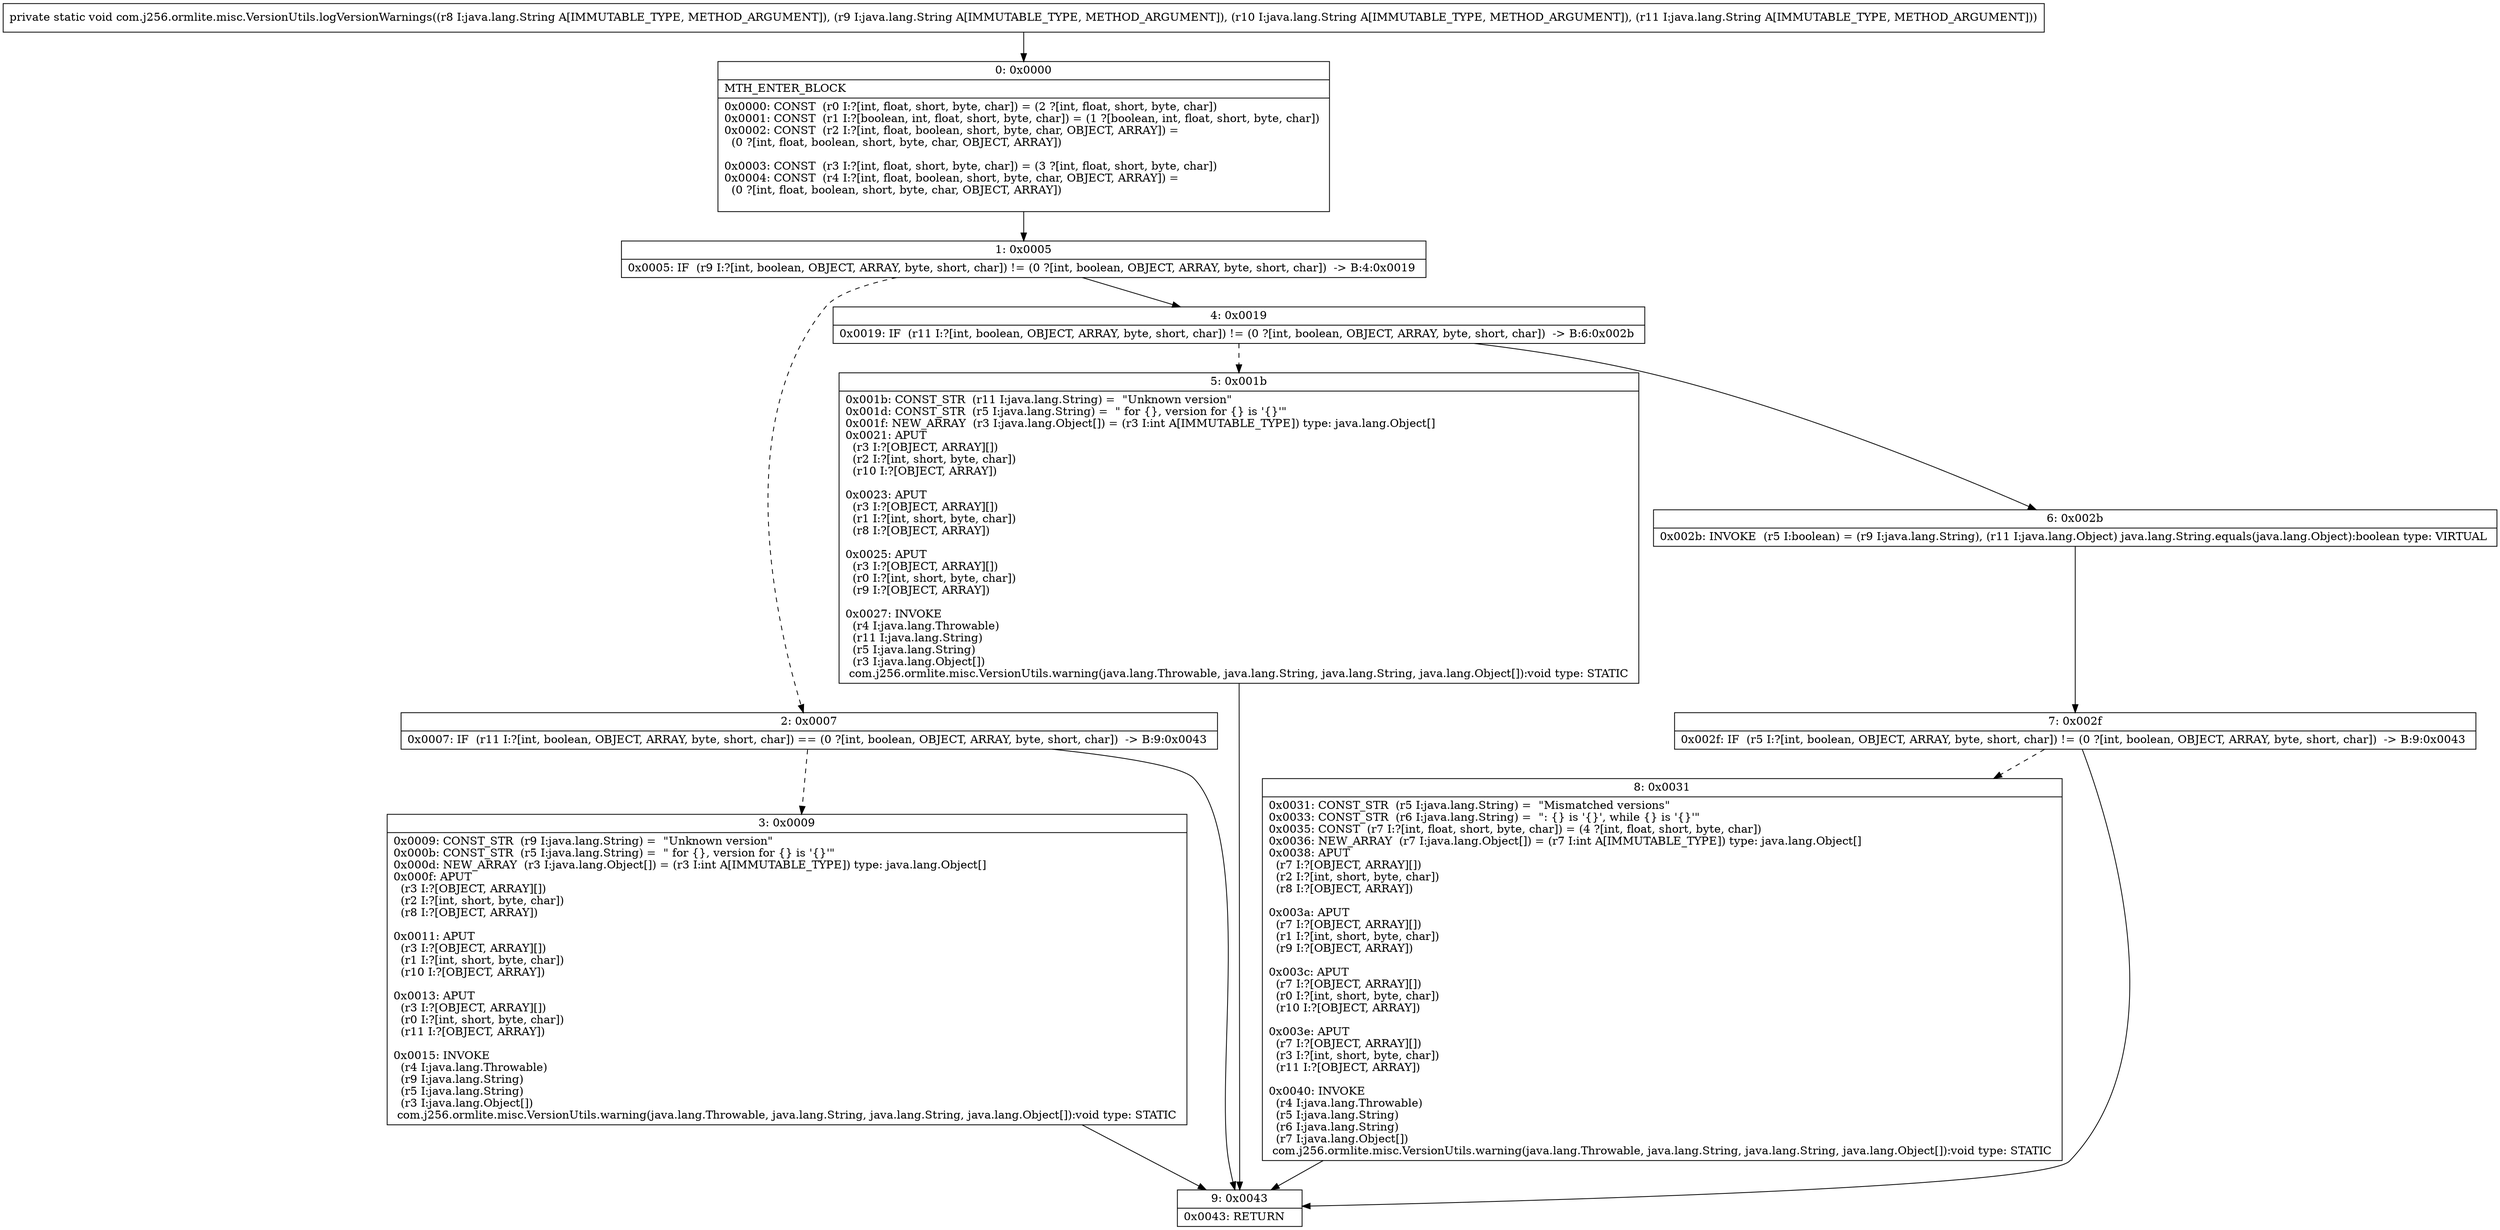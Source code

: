digraph "CFG forcom.j256.ormlite.misc.VersionUtils.logVersionWarnings(Ljava\/lang\/String;Ljava\/lang\/String;Ljava\/lang\/String;Ljava\/lang\/String;)V" {
Node_0 [shape=record,label="{0\:\ 0x0000|MTH_ENTER_BLOCK\l|0x0000: CONST  (r0 I:?[int, float, short, byte, char]) = (2 ?[int, float, short, byte, char]) \l0x0001: CONST  (r1 I:?[boolean, int, float, short, byte, char]) = (1 ?[boolean, int, float, short, byte, char]) \l0x0002: CONST  (r2 I:?[int, float, boolean, short, byte, char, OBJECT, ARRAY]) = \l  (0 ?[int, float, boolean, short, byte, char, OBJECT, ARRAY])\l \l0x0003: CONST  (r3 I:?[int, float, short, byte, char]) = (3 ?[int, float, short, byte, char]) \l0x0004: CONST  (r4 I:?[int, float, boolean, short, byte, char, OBJECT, ARRAY]) = \l  (0 ?[int, float, boolean, short, byte, char, OBJECT, ARRAY])\l \l}"];
Node_1 [shape=record,label="{1\:\ 0x0005|0x0005: IF  (r9 I:?[int, boolean, OBJECT, ARRAY, byte, short, char]) != (0 ?[int, boolean, OBJECT, ARRAY, byte, short, char])  \-\> B:4:0x0019 \l}"];
Node_2 [shape=record,label="{2\:\ 0x0007|0x0007: IF  (r11 I:?[int, boolean, OBJECT, ARRAY, byte, short, char]) == (0 ?[int, boolean, OBJECT, ARRAY, byte, short, char])  \-\> B:9:0x0043 \l}"];
Node_3 [shape=record,label="{3\:\ 0x0009|0x0009: CONST_STR  (r9 I:java.lang.String) =  \"Unknown version\" \l0x000b: CONST_STR  (r5 I:java.lang.String) =  \" for \{\}, version for \{\} is '\{\}'\" \l0x000d: NEW_ARRAY  (r3 I:java.lang.Object[]) = (r3 I:int A[IMMUTABLE_TYPE]) type: java.lang.Object[] \l0x000f: APUT  \l  (r3 I:?[OBJECT, ARRAY][])\l  (r2 I:?[int, short, byte, char])\l  (r8 I:?[OBJECT, ARRAY])\l \l0x0011: APUT  \l  (r3 I:?[OBJECT, ARRAY][])\l  (r1 I:?[int, short, byte, char])\l  (r10 I:?[OBJECT, ARRAY])\l \l0x0013: APUT  \l  (r3 I:?[OBJECT, ARRAY][])\l  (r0 I:?[int, short, byte, char])\l  (r11 I:?[OBJECT, ARRAY])\l \l0x0015: INVOKE  \l  (r4 I:java.lang.Throwable)\l  (r9 I:java.lang.String)\l  (r5 I:java.lang.String)\l  (r3 I:java.lang.Object[])\l com.j256.ormlite.misc.VersionUtils.warning(java.lang.Throwable, java.lang.String, java.lang.String, java.lang.Object[]):void type: STATIC \l}"];
Node_4 [shape=record,label="{4\:\ 0x0019|0x0019: IF  (r11 I:?[int, boolean, OBJECT, ARRAY, byte, short, char]) != (0 ?[int, boolean, OBJECT, ARRAY, byte, short, char])  \-\> B:6:0x002b \l}"];
Node_5 [shape=record,label="{5\:\ 0x001b|0x001b: CONST_STR  (r11 I:java.lang.String) =  \"Unknown version\" \l0x001d: CONST_STR  (r5 I:java.lang.String) =  \" for \{\}, version for \{\} is '\{\}'\" \l0x001f: NEW_ARRAY  (r3 I:java.lang.Object[]) = (r3 I:int A[IMMUTABLE_TYPE]) type: java.lang.Object[] \l0x0021: APUT  \l  (r3 I:?[OBJECT, ARRAY][])\l  (r2 I:?[int, short, byte, char])\l  (r10 I:?[OBJECT, ARRAY])\l \l0x0023: APUT  \l  (r3 I:?[OBJECT, ARRAY][])\l  (r1 I:?[int, short, byte, char])\l  (r8 I:?[OBJECT, ARRAY])\l \l0x0025: APUT  \l  (r3 I:?[OBJECT, ARRAY][])\l  (r0 I:?[int, short, byte, char])\l  (r9 I:?[OBJECT, ARRAY])\l \l0x0027: INVOKE  \l  (r4 I:java.lang.Throwable)\l  (r11 I:java.lang.String)\l  (r5 I:java.lang.String)\l  (r3 I:java.lang.Object[])\l com.j256.ormlite.misc.VersionUtils.warning(java.lang.Throwable, java.lang.String, java.lang.String, java.lang.Object[]):void type: STATIC \l}"];
Node_6 [shape=record,label="{6\:\ 0x002b|0x002b: INVOKE  (r5 I:boolean) = (r9 I:java.lang.String), (r11 I:java.lang.Object) java.lang.String.equals(java.lang.Object):boolean type: VIRTUAL \l}"];
Node_7 [shape=record,label="{7\:\ 0x002f|0x002f: IF  (r5 I:?[int, boolean, OBJECT, ARRAY, byte, short, char]) != (0 ?[int, boolean, OBJECT, ARRAY, byte, short, char])  \-\> B:9:0x0043 \l}"];
Node_8 [shape=record,label="{8\:\ 0x0031|0x0031: CONST_STR  (r5 I:java.lang.String) =  \"Mismatched versions\" \l0x0033: CONST_STR  (r6 I:java.lang.String) =  \": \{\} is '\{\}', while \{\} is '\{\}'\" \l0x0035: CONST  (r7 I:?[int, float, short, byte, char]) = (4 ?[int, float, short, byte, char]) \l0x0036: NEW_ARRAY  (r7 I:java.lang.Object[]) = (r7 I:int A[IMMUTABLE_TYPE]) type: java.lang.Object[] \l0x0038: APUT  \l  (r7 I:?[OBJECT, ARRAY][])\l  (r2 I:?[int, short, byte, char])\l  (r8 I:?[OBJECT, ARRAY])\l \l0x003a: APUT  \l  (r7 I:?[OBJECT, ARRAY][])\l  (r1 I:?[int, short, byte, char])\l  (r9 I:?[OBJECT, ARRAY])\l \l0x003c: APUT  \l  (r7 I:?[OBJECT, ARRAY][])\l  (r0 I:?[int, short, byte, char])\l  (r10 I:?[OBJECT, ARRAY])\l \l0x003e: APUT  \l  (r7 I:?[OBJECT, ARRAY][])\l  (r3 I:?[int, short, byte, char])\l  (r11 I:?[OBJECT, ARRAY])\l \l0x0040: INVOKE  \l  (r4 I:java.lang.Throwable)\l  (r5 I:java.lang.String)\l  (r6 I:java.lang.String)\l  (r7 I:java.lang.Object[])\l com.j256.ormlite.misc.VersionUtils.warning(java.lang.Throwable, java.lang.String, java.lang.String, java.lang.Object[]):void type: STATIC \l}"];
Node_9 [shape=record,label="{9\:\ 0x0043|0x0043: RETURN   \l}"];
MethodNode[shape=record,label="{private static void com.j256.ormlite.misc.VersionUtils.logVersionWarnings((r8 I:java.lang.String A[IMMUTABLE_TYPE, METHOD_ARGUMENT]), (r9 I:java.lang.String A[IMMUTABLE_TYPE, METHOD_ARGUMENT]), (r10 I:java.lang.String A[IMMUTABLE_TYPE, METHOD_ARGUMENT]), (r11 I:java.lang.String A[IMMUTABLE_TYPE, METHOD_ARGUMENT])) }"];
MethodNode -> Node_0;
Node_0 -> Node_1;
Node_1 -> Node_2[style=dashed];
Node_1 -> Node_4;
Node_2 -> Node_3[style=dashed];
Node_2 -> Node_9;
Node_3 -> Node_9;
Node_4 -> Node_5[style=dashed];
Node_4 -> Node_6;
Node_5 -> Node_9;
Node_6 -> Node_7;
Node_7 -> Node_8[style=dashed];
Node_7 -> Node_9;
Node_8 -> Node_9;
}

